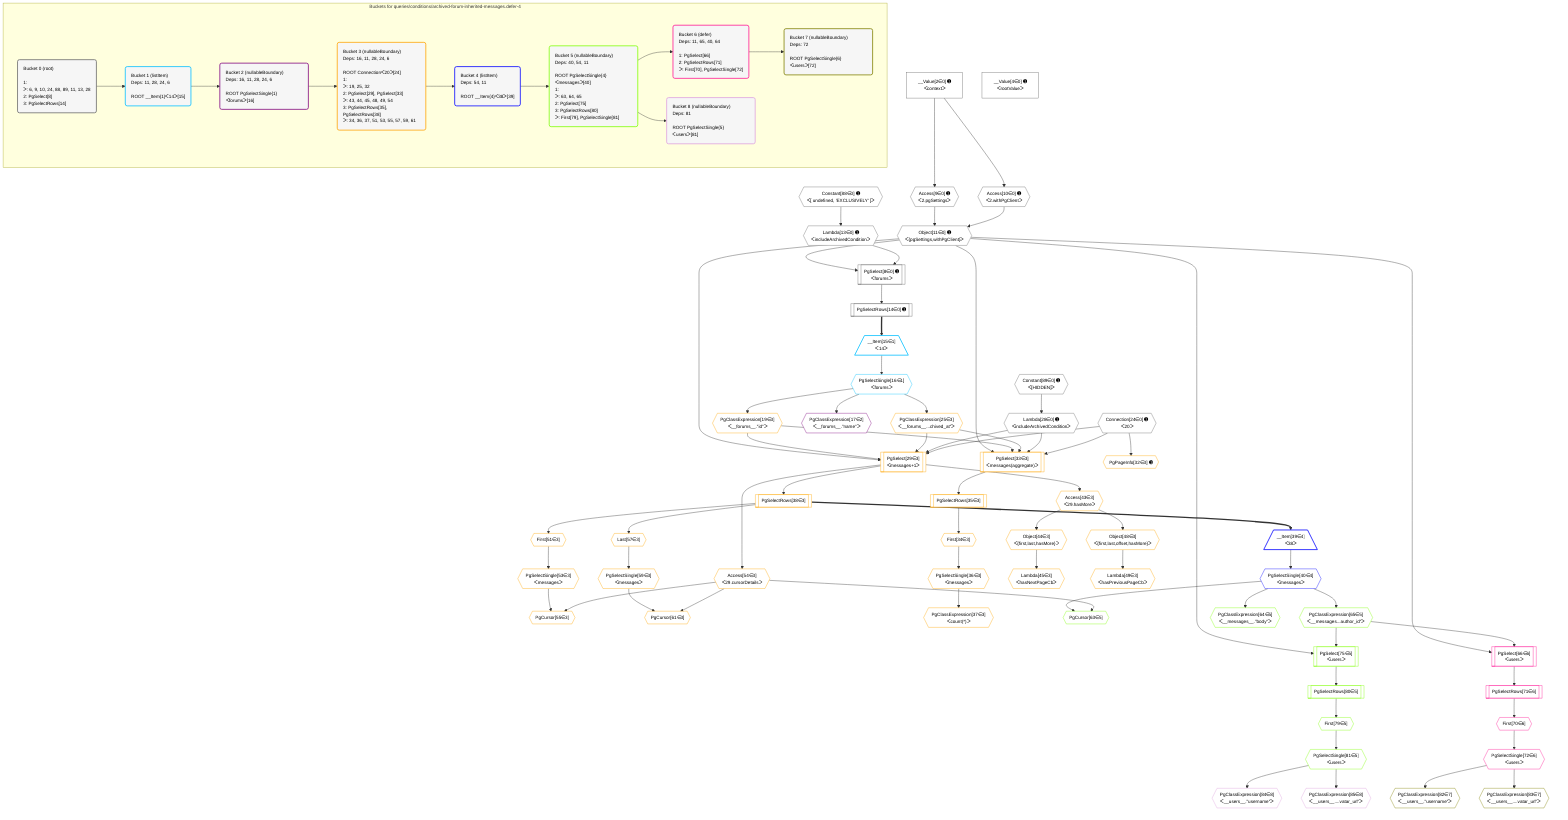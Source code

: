 %%{init: {'themeVariables': { 'fontSize': '12px'}}}%%
graph TD
    classDef path fill:#eee,stroke:#000,color:#000
    classDef plan fill:#fff,stroke-width:1px,color:#000
    classDef itemplan fill:#fff,stroke-width:2px,color:#000
    classDef unbatchedplan fill:#dff,stroke-width:1px,color:#000
    classDef sideeffectplan fill:#fcc,stroke-width:2px,color:#000
    classDef bucket fill:#f6f6f6,color:#000,stroke-width:2px,text-align:left

    subgraph "Buckets for queries/conditions/archived-forum-inherited-messages.defer-4"
    Bucket0("Bucket 0 (root)<br /><br />1: <br />ᐳ: 6, 9, 10, 24, 88, 89, 11, 13, 28<br />2: PgSelect[8]<br />3: PgSelectRows[14]"):::bucket
    Bucket1("Bucket 1 (listItem)<br />Deps: 11, 28, 24, 6<br /><br />ROOT __Item{1}ᐸ14ᐳ[15]"):::bucket
    Bucket2("Bucket 2 (nullableBoundary)<br />Deps: 16, 11, 28, 24, 6<br /><br />ROOT PgSelectSingle{1}ᐸforumsᐳ[16]"):::bucket
    Bucket3("Bucket 3 (nullableBoundary)<br />Deps: 16, 11, 28, 24, 6<br /><br />ROOT Connectionᐸ20ᐳ[24]<br />1: <br />ᐳ: 19, 25, 32<br />2: PgSelect[29], PgSelect[33]<br />ᐳ: 43, 44, 45, 48, 49, 54<br />3: PgSelectRows[35], PgSelectRows[38]<br />ᐳ: 34, 36, 37, 51, 53, 55, 57, 59, 61"):::bucket
    Bucket4("Bucket 4 (listItem)<br />Deps: 54, 11<br /><br />ROOT __Item{4}ᐸ38ᐳ[39]"):::bucket
    Bucket5("Bucket 5 (nullableBoundary)<br />Deps: 40, 54, 11<br /><br />ROOT PgSelectSingle{4}ᐸmessagesᐳ[40]<br />1: <br />ᐳ: 63, 64, 65<br />2: PgSelect[75]<br />3: PgSelectRows[80]<br />ᐳ: First[79], PgSelectSingle[81]"):::bucket
    Bucket6("Bucket 6 (defer)<br />Deps: 11, 65, 40, 64<br /><br />1: PgSelect[66]<br />2: PgSelectRows[71]<br />ᐳ: First[70], PgSelectSingle[72]"):::bucket
    Bucket7("Bucket 7 (nullableBoundary)<br />Deps: 72<br /><br />ROOT PgSelectSingle{6}ᐸusersᐳ[72]"):::bucket
    Bucket8("Bucket 8 (nullableBoundary)<br />Deps: 81<br /><br />ROOT PgSelectSingle{5}ᐸusersᐳ[81]"):::bucket
    end
    Bucket0 --> Bucket1
    Bucket1 --> Bucket2
    Bucket2 --> Bucket3
    Bucket3 --> Bucket4
    Bucket4 --> Bucket5
    Bucket5 --> Bucket6 & Bucket8
    Bucket6 --> Bucket7

    %% plan dependencies
    PgSelect8[["PgSelect[8∈0] ➊<br />ᐸforumsᐳ"]]:::plan
    Object11{{"Object[11∈0] ➊<br />ᐸ{pgSettings,withPgClient}ᐳ"}}:::plan
    Lambda13{{"Lambda[13∈0] ➊<br />ᐸincludeArchivedConditionᐳ"}}:::plan
    Object11 & Lambda13 --> PgSelect8
    Access9{{"Access[9∈0] ➊<br />ᐸ2.pgSettingsᐳ"}}:::plan
    Access10{{"Access[10∈0] ➊<br />ᐸ2.withPgClientᐳ"}}:::plan
    Access9 & Access10 --> Object11
    __Value2["__Value[2∈0] ➊<br />ᐸcontextᐳ"]:::plan
    __Value2 --> Access9
    __Value2 --> Access10
    Constant88{{"Constant[88∈0] ➊<br />ᐸ[ undefined, 'EXCLUSIVELY' ]ᐳ"}}:::plan
    Constant88 --> Lambda13
    PgSelectRows14[["PgSelectRows[14∈0] ➊"]]:::plan
    PgSelect8 --> PgSelectRows14
    Lambda28{{"Lambda[28∈0] ➊<br />ᐸincludeArchivedConditionᐳ"}}:::plan
    Constant89{{"Constant[89∈0] ➊<br />ᐸ[HIDDEN]ᐳ"}}:::plan
    Constant89 --> Lambda28
    __Value4["__Value[4∈0] ➊<br />ᐸrootValueᐳ"]:::plan
    Connection24{{"Connection[24∈0] ➊<br />ᐸ20ᐳ"}}:::plan
    __Item15[/"__Item[15∈1]<br />ᐸ14ᐳ"\]:::itemplan
    PgSelectRows14 ==> __Item15
    PgSelectSingle16{{"PgSelectSingle[16∈1]<br />ᐸforumsᐳ"}}:::plan
    __Item15 --> PgSelectSingle16
    PgClassExpression17{{"PgClassExpression[17∈2]<br />ᐸ__forums__.”name”ᐳ"}}:::plan
    PgSelectSingle16 --> PgClassExpression17
    PgSelect29[["PgSelect[29∈3]<br />ᐸmessages+1ᐳ"]]:::plan
    PgClassExpression19{{"PgClassExpression[19∈3]<br />ᐸ__forums__.”id”ᐳ"}}:::plan
    PgClassExpression25{{"PgClassExpression[25∈3]<br />ᐸ__forums__...chived_at”ᐳ"}}:::plan
    Object11 & PgClassExpression19 & PgClassExpression25 & Lambda28 & Connection24 --> PgSelect29
    PgSelect33[["PgSelect[33∈3]<br />ᐸmessages(aggregate)ᐳ"]]:::plan
    Object11 & PgClassExpression19 & PgClassExpression25 & Lambda28 & Connection24 --> PgSelect33
    Object48{{"Object[48∈3]<br />ᐸ{first,last,offset,hasMore}ᐳ"}}:::plan
    Access43{{"Access[43∈3]<br />ᐸ29.hasMoreᐳ"}}:::plan
    Access43 --> Object48
    Object44{{"Object[44∈3]<br />ᐸ{first,last,hasMore}ᐳ"}}:::plan
    Access43 --> Object44
    PgCursor55{{"PgCursor[55∈3]"}}:::plan
    PgSelectSingle53{{"PgSelectSingle[53∈3]<br />ᐸmessagesᐳ"}}:::plan
    Access54{{"Access[54∈3]<br />ᐸ29.cursorDetailsᐳ"}}:::plan
    PgSelectSingle53 & Access54 --> PgCursor55
    PgCursor61{{"PgCursor[61∈3]"}}:::plan
    PgSelectSingle59{{"PgSelectSingle[59∈3]<br />ᐸmessagesᐳ"}}:::plan
    PgSelectSingle59 & Access54 --> PgCursor61
    PgSelectSingle16 --> PgClassExpression19
    PgSelectSingle16 --> PgClassExpression25
    PgPageInfo32{{"PgPageInfo[32∈3] ➊"}}:::plan
    Connection24 --> PgPageInfo32
    First34{{"First[34∈3]"}}:::plan
    PgSelectRows35[["PgSelectRows[35∈3]"]]:::plan
    PgSelectRows35 --> First34
    PgSelect33 --> PgSelectRows35
    PgSelectSingle36{{"PgSelectSingle[36∈3]<br />ᐸmessagesᐳ"}}:::plan
    First34 --> PgSelectSingle36
    PgClassExpression37{{"PgClassExpression[37∈3]<br />ᐸcount(*)ᐳ"}}:::plan
    PgSelectSingle36 --> PgClassExpression37
    PgSelectRows38[["PgSelectRows[38∈3]"]]:::plan
    PgSelect29 --> PgSelectRows38
    PgSelect29 --> Access43
    Lambda45{{"Lambda[45∈3]<br />ᐸhasNextPageCbᐳ"}}:::plan
    Object44 --> Lambda45
    Lambda49{{"Lambda[49∈3]<br />ᐸhasPreviousPageCbᐳ"}}:::plan
    Object48 --> Lambda49
    First51{{"First[51∈3]"}}:::plan
    PgSelectRows38 --> First51
    First51 --> PgSelectSingle53
    PgSelect29 --> Access54
    Last57{{"Last[57∈3]"}}:::plan
    PgSelectRows38 --> Last57
    Last57 --> PgSelectSingle59
    __Item39[/"__Item[39∈4]<br />ᐸ38ᐳ"\]:::itemplan
    PgSelectRows38 ==> __Item39
    PgSelectSingle40{{"PgSelectSingle[40∈4]<br />ᐸmessagesᐳ"}}:::plan
    __Item39 --> PgSelectSingle40
    PgCursor63{{"PgCursor[63∈5]"}}:::plan
    PgSelectSingle40 & Access54 --> PgCursor63
    PgSelect75[["PgSelect[75∈5]<br />ᐸusersᐳ"]]:::plan
    PgClassExpression65{{"PgClassExpression[65∈5]<br />ᐸ__messages...author_id”ᐳ"}}:::plan
    Object11 & PgClassExpression65 --> PgSelect75
    PgClassExpression64{{"PgClassExpression[64∈5]<br />ᐸ__messages__.”body”ᐳ"}}:::plan
    PgSelectSingle40 --> PgClassExpression64
    PgSelectSingle40 --> PgClassExpression65
    First79{{"First[79∈5]"}}:::plan
    PgSelectRows80[["PgSelectRows[80∈5]"]]:::plan
    PgSelectRows80 --> First79
    PgSelect75 --> PgSelectRows80
    PgSelectSingle81{{"PgSelectSingle[81∈5]<br />ᐸusersᐳ"}}:::plan
    First79 --> PgSelectSingle81
    PgSelect66[["PgSelect[66∈6]<br />ᐸusersᐳ"]]:::plan
    Object11 & PgClassExpression65 --> PgSelect66
    First70{{"First[70∈6]"}}:::plan
    PgSelectRows71[["PgSelectRows[71∈6]"]]:::plan
    PgSelectRows71 --> First70
    PgSelect66 --> PgSelectRows71
    PgSelectSingle72{{"PgSelectSingle[72∈6]<br />ᐸusersᐳ"}}:::plan
    First70 --> PgSelectSingle72
    PgClassExpression82{{"PgClassExpression[82∈7]<br />ᐸ__users__.”username”ᐳ"}}:::plan
    PgSelectSingle72 --> PgClassExpression82
    PgClassExpression83{{"PgClassExpression[83∈7]<br />ᐸ__users__....vatar_url”ᐳ"}}:::plan
    PgSelectSingle72 --> PgClassExpression83
    PgClassExpression84{{"PgClassExpression[84∈8]<br />ᐸ__users__.”username”ᐳ"}}:::plan
    PgSelectSingle81 --> PgClassExpression84
    PgClassExpression85{{"PgClassExpression[85∈8]<br />ᐸ__users__....vatar_url”ᐳ"}}:::plan
    PgSelectSingle81 --> PgClassExpression85

    %% define steps
    classDef bucket0 stroke:#696969
    class Bucket0,__Value2,__Value4,PgSelect8,Access9,Access10,Object11,Lambda13,PgSelectRows14,Connection24,Lambda28,Constant88,Constant89 bucket0
    classDef bucket1 stroke:#00bfff
    class Bucket1,__Item15,PgSelectSingle16 bucket1
    classDef bucket2 stroke:#7f007f
    class Bucket2,PgClassExpression17 bucket2
    classDef bucket3 stroke:#ffa500
    class Bucket3,PgClassExpression19,PgClassExpression25,PgSelect29,PgPageInfo32,PgSelect33,First34,PgSelectRows35,PgSelectSingle36,PgClassExpression37,PgSelectRows38,Access43,Object44,Lambda45,Object48,Lambda49,First51,PgSelectSingle53,Access54,PgCursor55,Last57,PgSelectSingle59,PgCursor61 bucket3
    classDef bucket4 stroke:#0000ff
    class Bucket4,__Item39,PgSelectSingle40 bucket4
    classDef bucket5 stroke:#7fff00
    class Bucket5,PgCursor63,PgClassExpression64,PgClassExpression65,PgSelect75,First79,PgSelectRows80,PgSelectSingle81 bucket5
    classDef bucket6 stroke:#ff1493
    class Bucket6,PgSelect66,First70,PgSelectRows71,PgSelectSingle72 bucket6
    classDef bucket7 stroke:#808000
    class Bucket7,PgClassExpression82,PgClassExpression83 bucket7
    classDef bucket8 stroke:#dda0dd
    class Bucket8,PgClassExpression84,PgClassExpression85 bucket8
